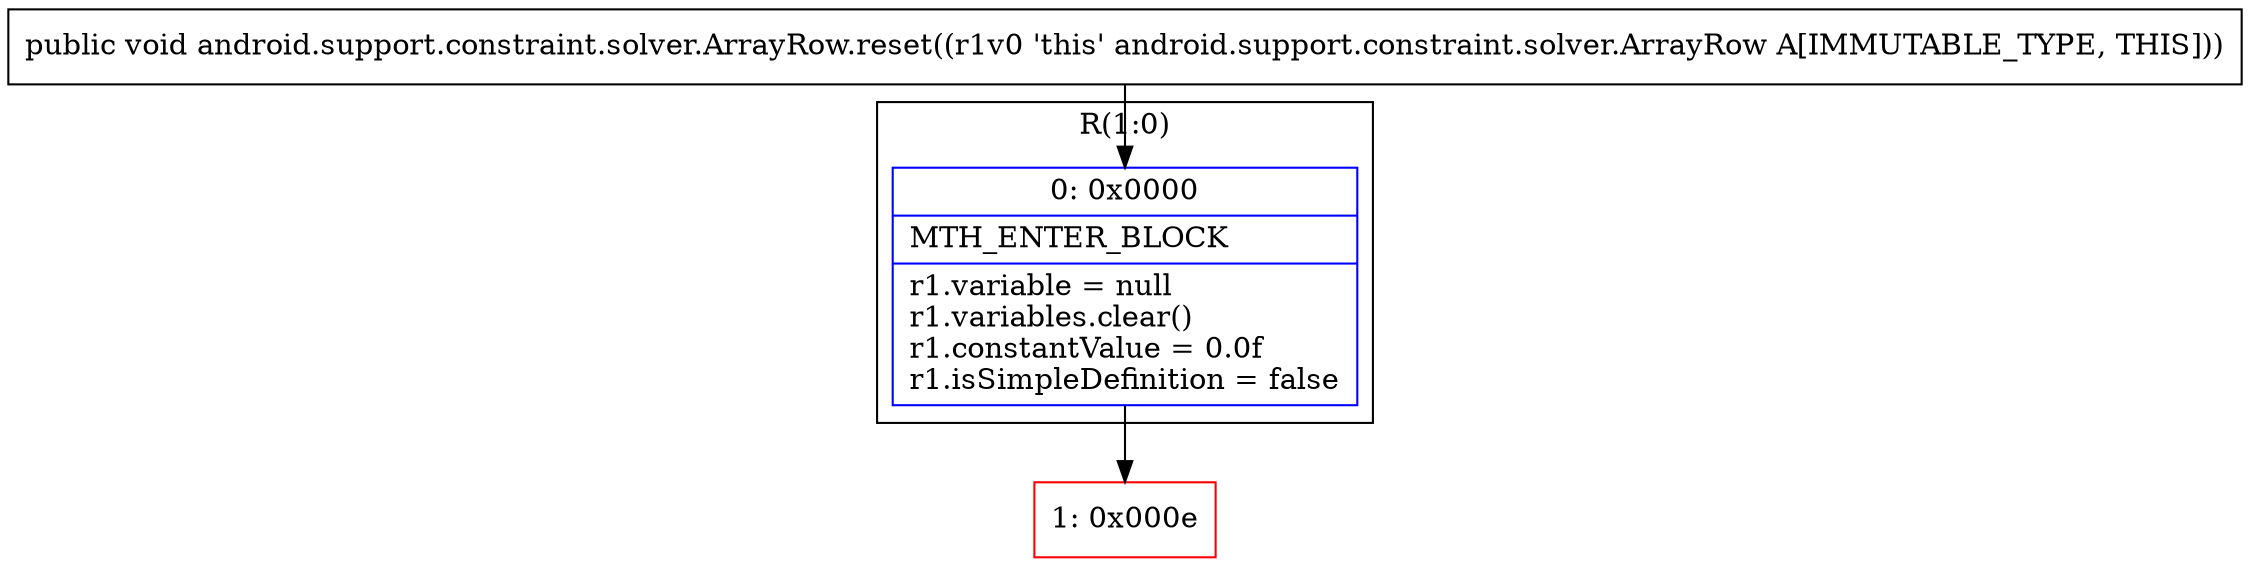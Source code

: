 digraph "CFG forandroid.support.constraint.solver.ArrayRow.reset()V" {
subgraph cluster_Region_1984297872 {
label = "R(1:0)";
node [shape=record,color=blue];
Node_0 [shape=record,label="{0\:\ 0x0000|MTH_ENTER_BLOCK\l|r1.variable = null\lr1.variables.clear()\lr1.constantValue = 0.0f\lr1.isSimpleDefinition = false\l}"];
}
Node_1 [shape=record,color=red,label="{1\:\ 0x000e}"];
MethodNode[shape=record,label="{public void android.support.constraint.solver.ArrayRow.reset((r1v0 'this' android.support.constraint.solver.ArrayRow A[IMMUTABLE_TYPE, THIS])) }"];
MethodNode -> Node_0;
Node_0 -> Node_1;
}

